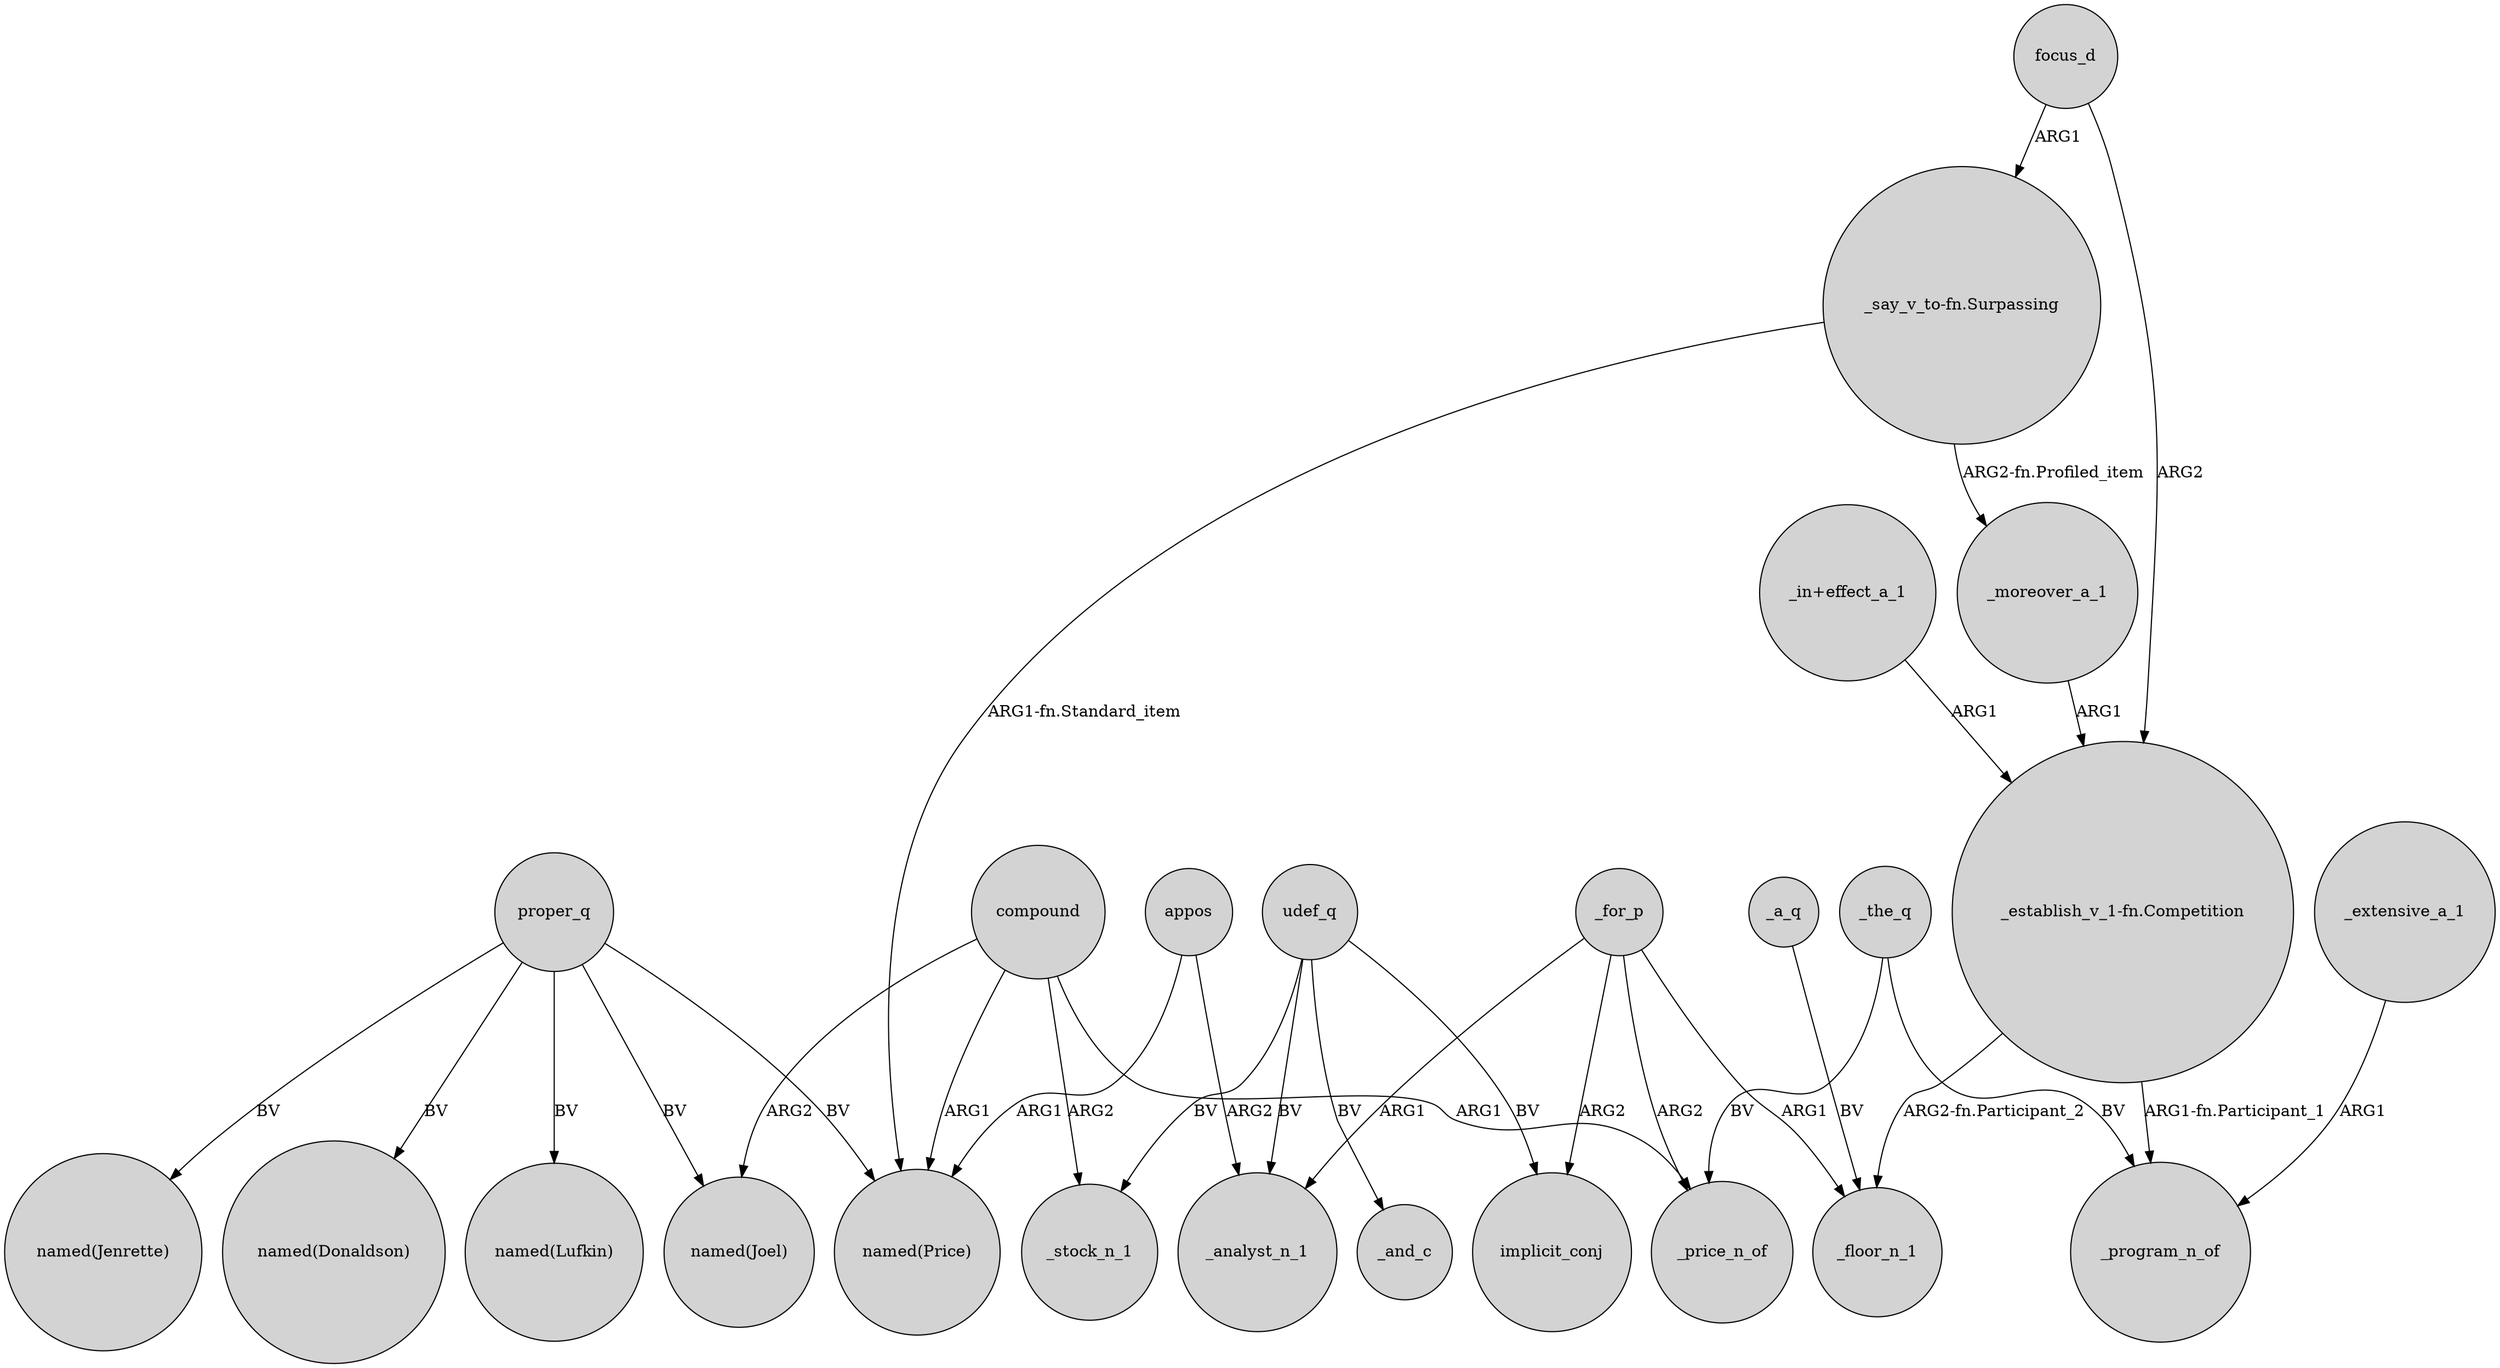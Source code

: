 digraph {
	node [shape=circle style=filled]
	proper_q -> "named(Donaldson)" [label=BV]
	compound -> "named(Joel)" [label=ARG2]
	"_in+effect_a_1" -> "_establish_v_1-fn.Competition" [label=ARG1]
	udef_q -> _analyst_n_1 [label=BV]
	_for_p -> _floor_n_1 [label=ARG1]
	focus_d -> "_establish_v_1-fn.Competition" [label=ARG2]
	"_say_v_to-fn.Surpassing" -> "named(Price)" [label="ARG1-fn.Standard_item"]
	_for_p -> _price_n_of [label=ARG2]
	udef_q -> _and_c [label=BV]
	_extensive_a_1 -> _program_n_of [label=ARG1]
	_moreover_a_1 -> "_establish_v_1-fn.Competition" [label=ARG1]
	proper_q -> "named(Lufkin)" [label=BV]
	proper_q -> "named(Joel)" [label=BV]
	proper_q -> "named(Jenrette)" [label=BV]
	udef_q -> _stock_n_1 [label=BV]
	appos -> _analyst_n_1 [label=ARG2]
	"_establish_v_1-fn.Competition" -> _program_n_of [label="ARG1-fn.Participant_1"]
	compound -> _stock_n_1 [label=ARG2]
	"_establish_v_1-fn.Competition" -> _floor_n_1 [label="ARG2-fn.Participant_2"]
	_the_q -> _program_n_of [label=BV]
	appos -> "named(Price)" [label=ARG1]
	focus_d -> "_say_v_to-fn.Surpassing" [label=ARG1]
	_a_q -> _floor_n_1 [label=BV]
	_for_p -> _analyst_n_1 [label=ARG1]
	compound -> "named(Price)" [label=ARG1]
	_for_p -> implicit_conj [label=ARG2]
	_the_q -> _price_n_of [label=BV]
	compound -> _price_n_of [label=ARG1]
	udef_q -> implicit_conj [label=BV]
	"_say_v_to-fn.Surpassing" -> _moreover_a_1 [label="ARG2-fn.Profiled_item"]
	proper_q -> "named(Price)" [label=BV]
}

